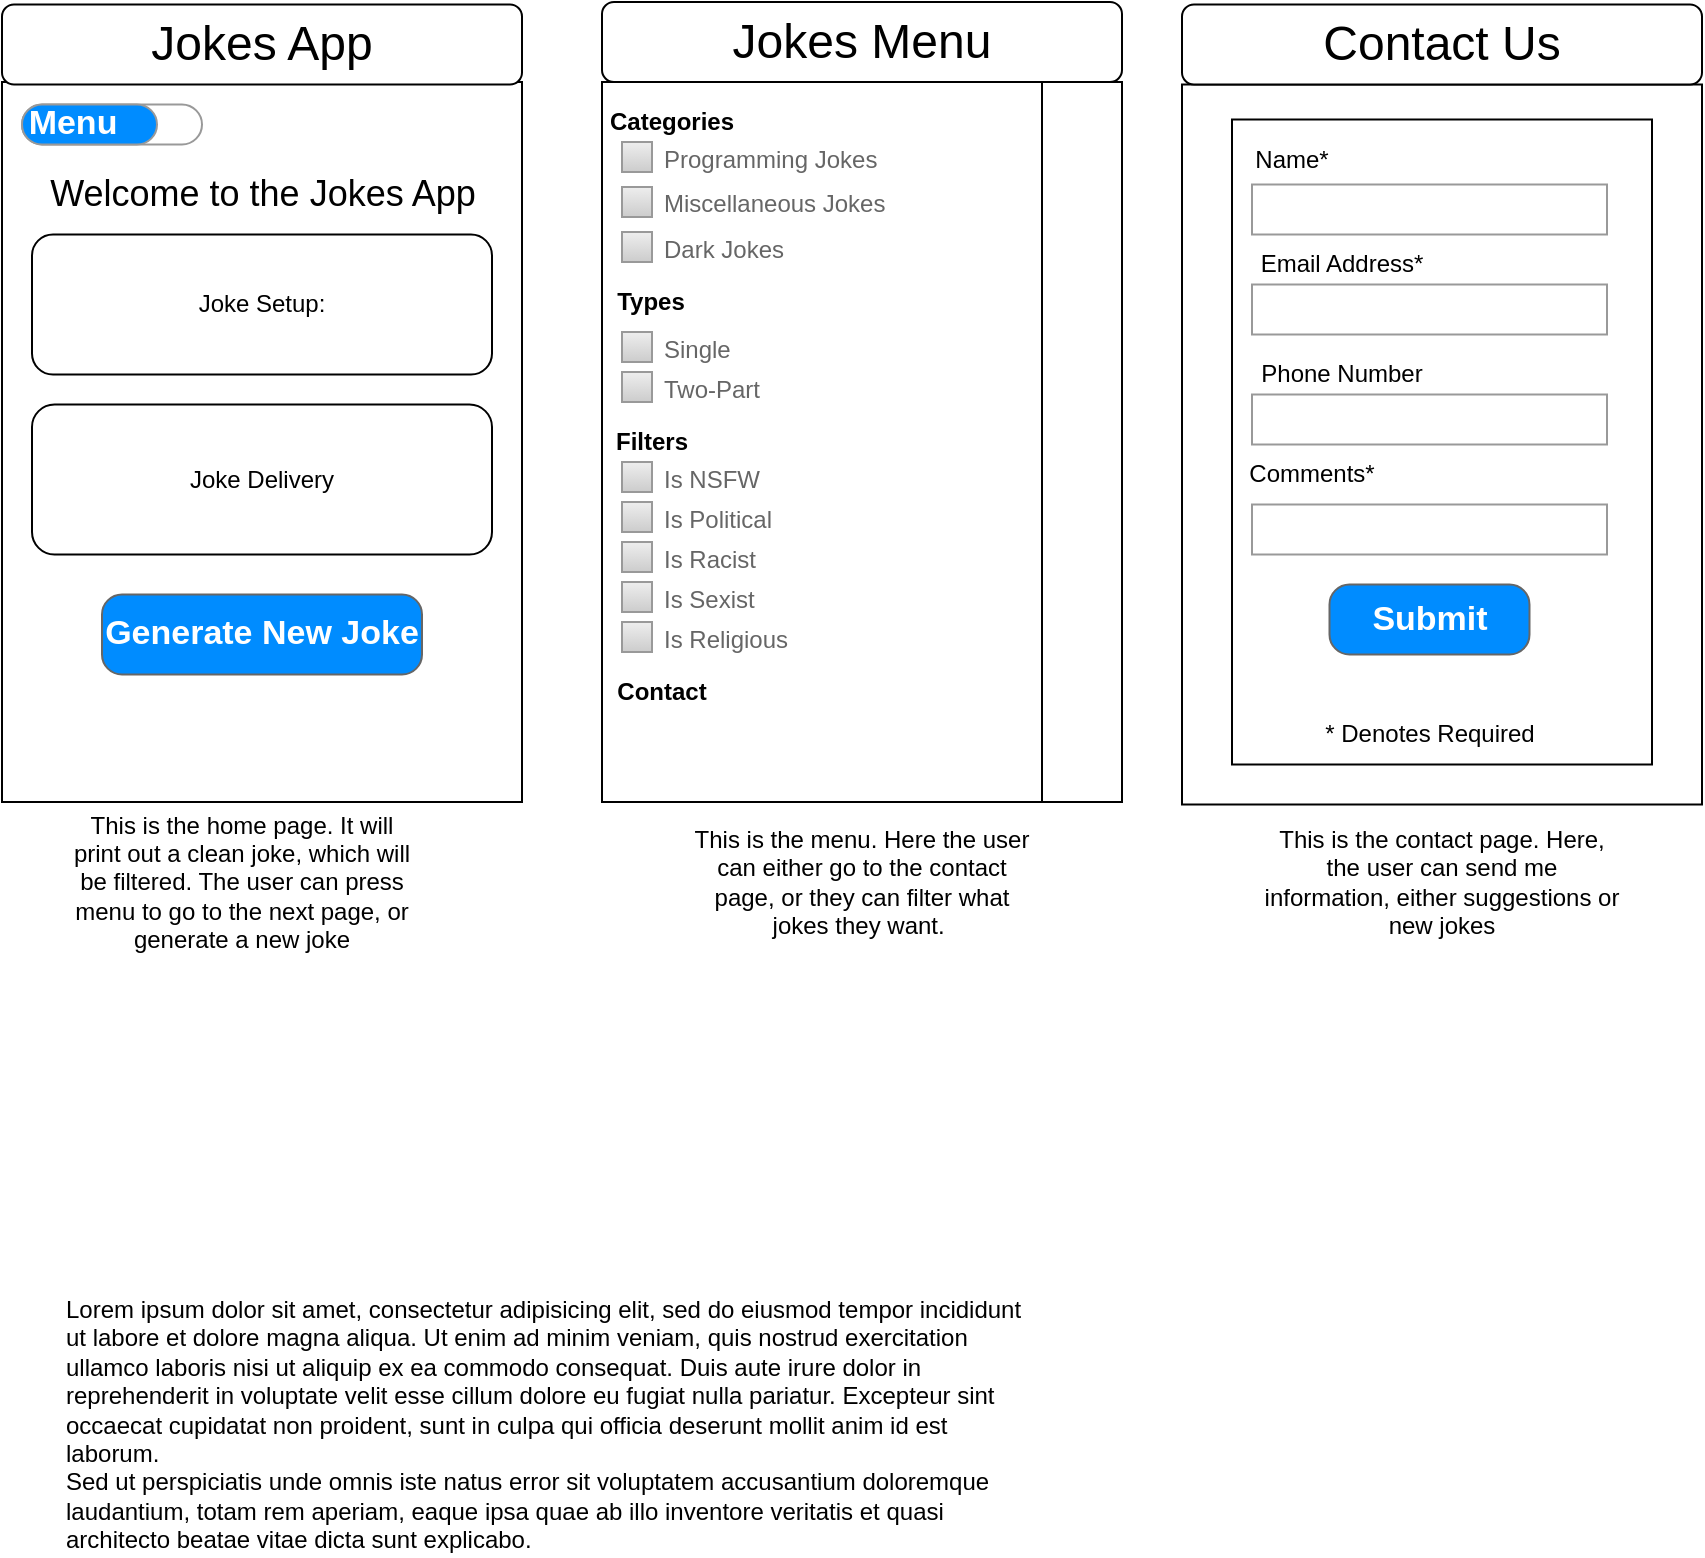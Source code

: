 <mxfile version="12.7.9" type="onedrive"><diagram name="Page-1" id="2cc2dc42-3aac-f2a9-1cec-7a8b7cbee084"><mxGraphModel dx="1278" dy="530" grid="1" gridSize="10" guides="1" tooltips="1" connect="1" arrows="1" fold="1" page="1" pageScale="1" pageWidth="1100" pageHeight="850" background="#ffffff" math="0" shadow="0"><root><mxCell id="0"/><mxCell id="1" parent="0"/><mxCell id="6Kk2p1zD71HgN-9Py1d1-188" value="" style="rounded=0;whiteSpace=wrap;html=1;" vertex="1" parent="1"><mxGeometry x="270" y="100" width="260" height="360" as="geometry"/></mxCell><mxCell id="6Kk2p1zD71HgN-9Py1d1-187" value="" style="rounded=0;whiteSpace=wrap;html=1;" vertex="1" parent="1"><mxGeometry x="860" y="101.25" width="260" height="360" as="geometry"/></mxCell><mxCell id="7026571954dc6520-36" value="Lorem ipsum dolor sit amet, consectetur adipisicing elit, sed do eiusmod tempor incididunt ut labore et dolore magna aliqua. Ut enim ad minim veniam, quis nostrud exercitation ullamco laboris nisi ut aliquip ex ea commodo consequat. Duis aute irure dolor in reprehenderit in voluptate velit esse cillum dolore eu fugiat nulla pariatur. Excepteur sint occaecat cupidatat non proident, sunt in culpa qui officia deserunt mollit anim id est laborum.&lt;br&gt;Sed ut perspiciatis unde omnis iste natus error sit voluptatem accusantium doloremque laudantium, totam rem aperiam, eaque ipsa quae ab illo inventore veritatis et quasi architecto beatae vitae dicta sunt explicabo.&amp;nbsp;" style="text;spacingTop=-5;whiteSpace=wrap;html=1;align=left;fontSize=12;fontFamily=Helvetica;fillColor=none;strokeColor=none;rounded=0;shadow=1;labelBackgroundColor=none;" parent="1" vertex="1"><mxGeometry x="300" y="705" width="490" height="125" as="geometry"/></mxCell><mxCell id="6Kk2p1zD71HgN-9Py1d1-3" value="&lt;font style=&quot;font-size: 24px&quot;&gt;Jokes App&lt;/font&gt;" style="rounded=1;whiteSpace=wrap;html=1;" vertex="1" parent="1"><mxGeometry x="270" y="61.25" width="260" height="40" as="geometry"/></mxCell><mxCell id="6Kk2p1zD71HgN-9Py1d1-6" value="&lt;font style=&quot;font-size: 18px&quot;&gt;Welcome to the Jokes App&lt;/font&gt;" style="text;html=1;strokeColor=none;fillColor=none;align=center;verticalAlign=middle;whiteSpace=wrap;rounded=0;" vertex="1" parent="1"><mxGeometry x="287.5" y="146.25" width="225" height="20" as="geometry"/></mxCell><mxCell id="6Kk2p1zD71HgN-9Py1d1-8" value="Generate New Joke" style="strokeWidth=1;shadow=0;dashed=0;align=center;html=1;shape=mxgraph.mockup.buttons.button;strokeColor=#666666;fontColor=#ffffff;mainText=;buttonStyle=round;fontSize=17;fontStyle=1;fillColor=#008cff;whiteSpace=wrap;" vertex="1" parent="1"><mxGeometry x="320" y="356.25" width="160" height="40" as="geometry"/></mxCell><mxCell id="6Kk2p1zD71HgN-9Py1d1-9" value="Joke Setup:" style="rounded=1;whiteSpace=wrap;html=1;" vertex="1" parent="1"><mxGeometry x="285" y="176.25" width="230" height="70" as="geometry"/></mxCell><mxCell id="6Kk2p1zD71HgN-9Py1d1-11" value="Joke Delivery" style="rounded=1;whiteSpace=wrap;html=1;" vertex="1" parent="1"><mxGeometry x="285" y="261.25" width="230" height="75" as="geometry"/></mxCell><mxCell id="6Kk2p1zD71HgN-9Py1d1-38" value="&lt;font style=&quot;font-size: 24px&quot;&gt;Jokes Menu&lt;/font&gt;" style="rounded=1;whiteSpace=wrap;html=1;" vertex="1" parent="1"><mxGeometry x="570" y="60" width="260" height="40" as="geometry"/></mxCell><mxCell id="6Kk2p1zD71HgN-9Py1d1-39" value="" style="rounded=0;whiteSpace=wrap;html=1;" vertex="1" parent="1"><mxGeometry x="570" y="100" width="260" height="360" as="geometry"/></mxCell><mxCell id="6Kk2p1zD71HgN-9Py1d1-41" value="" style="rounded=0;whiteSpace=wrap;html=1;" vertex="1" parent="1"><mxGeometry x="570" y="100" width="220" height="360" as="geometry"/></mxCell><mxCell id="6Kk2p1zD71HgN-9Py1d1-42" value="&lt;b&gt;Categories&lt;/b&gt;" style="text;html=1;strokeColor=none;fillColor=none;align=center;verticalAlign=middle;whiteSpace=wrap;rounded=0;" vertex="1" parent="1"><mxGeometry x="570" y="110" width="70" height="20" as="geometry"/></mxCell><mxCell id="6Kk2p1zD71HgN-9Py1d1-43" value="&lt;b&gt;Filters&lt;/b&gt;" style="text;html=1;strokeColor=none;fillColor=none;align=center;verticalAlign=middle;whiteSpace=wrap;rounded=0;" vertex="1" parent="1"><mxGeometry x="570" y="270" width="50" height="20" as="geometry"/></mxCell><mxCell id="6Kk2p1zD71HgN-9Py1d1-55" value="&lt;b&gt;Types&lt;/b&gt;" style="text;html=1;strokeColor=none;fillColor=none;align=center;verticalAlign=middle;whiteSpace=wrap;rounded=0;" vertex="1" parent="1"><mxGeometry x="567.5" y="200" width="52.5" height="20" as="geometry"/></mxCell><mxCell id="6Kk2p1zD71HgN-9Py1d1-87" value="&lt;font style=&quot;font-size: 12px&quot;&gt;Programming Jokes&lt;/font&gt;" style="strokeWidth=1;shadow=0;dashed=0;align=center;html=1;shape=mxgraph.mockup.forms.rrect;rSize=0;fillColor=#eeeeee;strokeColor=#999999;gradientColor=#cccccc;align=left;spacingLeft=4;fontSize=17;fontColor=#666666;labelPosition=right;" vertex="1" parent="1"><mxGeometry x="580" y="130" width="15" height="15" as="geometry"/></mxCell><mxCell id="6Kk2p1zD71HgN-9Py1d1-90" value="&lt;font style=&quot;font-size: 12px&quot;&gt;Miscellaneous Jokes&lt;/font&gt;" style="strokeWidth=1;shadow=0;dashed=0;align=center;html=1;shape=mxgraph.mockup.forms.rrect;rSize=0;fillColor=#eeeeee;strokeColor=#999999;gradientColor=#cccccc;align=left;spacingLeft=4;fontSize=17;fontColor=#666666;labelPosition=right;" vertex="1" parent="1"><mxGeometry x="580" y="152.5" width="15" height="15" as="geometry"/></mxCell><mxCell id="6Kk2p1zD71HgN-9Py1d1-91" value="&lt;font style=&quot;font-size: 12px&quot;&gt;Dark Jokes&lt;/font&gt;" style="strokeWidth=1;shadow=0;dashed=0;align=center;html=1;shape=mxgraph.mockup.forms.rrect;rSize=0;fillColor=#eeeeee;strokeColor=#999999;gradientColor=#cccccc;align=left;spacingLeft=4;fontSize=17;fontColor=#666666;labelPosition=right;" vertex="1" parent="1"><mxGeometry x="580" y="175" width="15" height="15" as="geometry"/></mxCell><mxCell id="6Kk2p1zD71HgN-9Py1d1-97" value="&lt;font style=&quot;font-size: 12px&quot;&gt;Single&lt;/font&gt;" style="strokeWidth=1;shadow=0;dashed=0;align=center;html=1;shape=mxgraph.mockup.forms.rrect;rSize=0;fillColor=#eeeeee;strokeColor=#999999;gradientColor=#cccccc;align=left;spacingLeft=4;fontSize=17;fontColor=#666666;labelPosition=right;" vertex="1" parent="1"><mxGeometry x="580" y="225" width="15" height="15" as="geometry"/></mxCell><mxCell id="6Kk2p1zD71HgN-9Py1d1-98" value="&lt;font style=&quot;font-size: 12px&quot;&gt;Two-Part&lt;/font&gt;" style="strokeWidth=1;shadow=0;dashed=0;align=center;html=1;shape=mxgraph.mockup.forms.rrect;rSize=0;fillColor=#eeeeee;strokeColor=#999999;gradientColor=#cccccc;align=left;spacingLeft=4;fontSize=17;fontColor=#666666;labelPosition=right;" vertex="1" parent="1"><mxGeometry x="580" y="245" width="15" height="15" as="geometry"/></mxCell><mxCell id="6Kk2p1zD71HgN-9Py1d1-101" value="&lt;font style=&quot;font-size: 12px&quot;&gt;Is NSFW&lt;/font&gt;" style="strokeWidth=1;shadow=0;dashed=0;align=center;html=1;shape=mxgraph.mockup.forms.rrect;rSize=0;fillColor=#eeeeee;strokeColor=#999999;gradientColor=#cccccc;align=left;spacingLeft=4;fontSize=17;fontColor=#666666;labelPosition=right;" vertex="1" parent="1"><mxGeometry x="580" y="290" width="15" height="15" as="geometry"/></mxCell><mxCell id="6Kk2p1zD71HgN-9Py1d1-102" value="&lt;font style=&quot;font-size: 12px&quot;&gt;Is Political&lt;/font&gt;" style="strokeWidth=1;shadow=0;dashed=0;align=center;html=1;shape=mxgraph.mockup.forms.rrect;rSize=0;fillColor=#eeeeee;strokeColor=#999999;gradientColor=#cccccc;align=left;spacingLeft=4;fontSize=17;fontColor=#666666;labelPosition=right;" vertex="1" parent="1"><mxGeometry x="580" y="310" width="15" height="15" as="geometry"/></mxCell><mxCell id="6Kk2p1zD71HgN-9Py1d1-103" value="&lt;font style=&quot;font-size: 12px&quot;&gt;Is Racist&lt;/font&gt;" style="strokeWidth=1;shadow=0;dashed=0;align=center;html=1;shape=mxgraph.mockup.forms.rrect;rSize=0;fillColor=#eeeeee;strokeColor=#999999;gradientColor=#cccccc;align=left;spacingLeft=4;fontSize=17;fontColor=#666666;labelPosition=right;" vertex="1" parent="1"><mxGeometry x="580" y="330" width="15" height="15" as="geometry"/></mxCell><mxCell id="6Kk2p1zD71HgN-9Py1d1-108" value="&lt;font style=&quot;font-size: 12px&quot;&gt;Is Sexist&lt;/font&gt;" style="strokeWidth=1;shadow=0;dashed=0;align=center;html=1;shape=mxgraph.mockup.forms.rrect;rSize=0;fillColor=#eeeeee;strokeColor=#999999;gradientColor=#cccccc;align=left;spacingLeft=4;fontSize=17;fontColor=#666666;labelPosition=right;" vertex="1" parent="1"><mxGeometry x="580" y="350" width="15" height="15" as="geometry"/></mxCell><mxCell id="6Kk2p1zD71HgN-9Py1d1-109" value="&lt;font style=&quot;font-size: 12px&quot;&gt;Is Religious&lt;/font&gt;" style="strokeWidth=1;shadow=0;dashed=0;align=center;html=1;shape=mxgraph.mockup.forms.rrect;rSize=0;fillColor=#eeeeee;strokeColor=#999999;gradientColor=#cccccc;align=left;spacingLeft=4;fontSize=17;fontColor=#666666;labelPosition=right;" vertex="1" parent="1"><mxGeometry x="580" y="370" width="15" height="15" as="geometry"/></mxCell><mxCell id="6Kk2p1zD71HgN-9Py1d1-110" value="&lt;b&gt;Contact&lt;/b&gt;" style="text;html=1;strokeColor=none;fillColor=none;align=center;verticalAlign=middle;whiteSpace=wrap;rounded=0;" vertex="1" parent="1"><mxGeometry x="570" y="395" width="60" height="20" as="geometry"/></mxCell><mxCell id="6Kk2p1zD71HgN-9Py1d1-119" value="Menu" style="strokeWidth=1;shadow=0;dashed=0;align=center;html=1;shape=mxgraph.mockup.buttons.onOffButton;gradientColor=none;strokeColor=#999999;buttonState=on;fillColor2=#008cff;fontColor=#ffffff;fontSize=17;mainText=;spacingRight=40;fontStyle=1;" vertex="1" parent="1"><mxGeometry x="280" y="111.25" width="90" height="20" as="geometry"/></mxCell><mxCell id="6Kk2p1zD71HgN-9Py1d1-173" value="" style="rounded=0;whiteSpace=wrap;html=1;" vertex="1" parent="1"><mxGeometry x="885" y="118.75" width="210" height="322.5" as="geometry"/></mxCell><mxCell id="6Kk2p1zD71HgN-9Py1d1-172" value="" style="strokeWidth=1;shadow=0;dashed=0;align=center;html=1;shape=mxgraph.mockup.forms.rrect;rSize=0;strokeColor=#999999;fontColor=#666666;align=left;spacingLeft=5;resizeWidth=1;" vertex="1" parent="1"><mxGeometry x="895" y="151.25" width="177.5" height="25" as="geometry"><mxPoint x="10" y="60" as="offset"/></mxGeometry></mxCell><mxCell id="6Kk2p1zD71HgN-9Py1d1-174" value="Name*" style="text;html=1;strokeColor=none;fillColor=none;align=center;verticalAlign=middle;whiteSpace=wrap;rounded=0;" vertex="1" parent="1"><mxGeometry x="895" y="129.25" width="40" height="20" as="geometry"/></mxCell><mxCell id="6Kk2p1zD71HgN-9Py1d1-175" value="Email Address*" style="text;html=1;strokeColor=none;fillColor=none;align=center;verticalAlign=middle;whiteSpace=wrap;rounded=0;" vertex="1" parent="1"><mxGeometry x="895" y="181.25" width="90" height="20" as="geometry"/></mxCell><mxCell id="6Kk2p1zD71HgN-9Py1d1-177" value="" style="strokeWidth=1;shadow=0;dashed=0;align=center;html=1;shape=mxgraph.mockup.forms.rrect;rSize=0;strokeColor=#999999;fontColor=#666666;align=left;spacingLeft=5;resizeWidth=1;" vertex="1" parent="1"><mxGeometry x="895" y="201.25" width="177.5" height="25" as="geometry"><mxPoint x="10" y="60" as="offset"/></mxGeometry></mxCell><mxCell id="6Kk2p1zD71HgN-9Py1d1-178" value="" style="strokeWidth=1;shadow=0;dashed=0;align=center;html=1;shape=mxgraph.mockup.forms.rrect;rSize=0;strokeColor=#999999;fontColor=#666666;align=left;spacingLeft=5;resizeWidth=1;" vertex="1" parent="1"><mxGeometry x="895" y="256.25" width="177.5" height="25" as="geometry"><mxPoint x="10" y="60" as="offset"/></mxGeometry></mxCell><mxCell id="6Kk2p1zD71HgN-9Py1d1-179" value="Phone Number" style="text;html=1;strokeColor=none;fillColor=none;align=center;verticalAlign=middle;whiteSpace=wrap;rounded=0;" vertex="1" parent="1"><mxGeometry x="895" y="236.25" width="90" height="20" as="geometry"/></mxCell><mxCell id="6Kk2p1zD71HgN-9Py1d1-181" value="Comments*" style="text;html=1;strokeColor=none;fillColor=none;align=center;verticalAlign=middle;whiteSpace=wrap;rounded=0;" vertex="1" parent="1"><mxGeometry x="905" y="286.25" width="40" height="20" as="geometry"/></mxCell><mxCell id="6Kk2p1zD71HgN-9Py1d1-182" value="" style="strokeWidth=1;shadow=0;dashed=0;align=center;html=1;shape=mxgraph.mockup.forms.rrect;rSize=0;strokeColor=#999999;fontColor=#666666;align=left;spacingLeft=5;resizeWidth=1;" vertex="1" parent="1"><mxGeometry x="895" y="311.25" width="177.5" height="25" as="geometry"><mxPoint x="10" y="60" as="offset"/></mxGeometry></mxCell><mxCell id="6Kk2p1zD71HgN-9Py1d1-184" value="Submit" style="strokeWidth=1;shadow=0;dashed=0;align=center;html=1;shape=mxgraph.mockup.buttons.button;strokeColor=#666666;fontColor=#ffffff;mainText=;buttonStyle=round;fontSize=17;fontStyle=1;fillColor=#008cff;whiteSpace=wrap;" vertex="1" parent="1"><mxGeometry x="933.75" y="351.25" width="100" height="35" as="geometry"/></mxCell><mxCell id="6Kk2p1zD71HgN-9Py1d1-185" value="* Denotes Required" style="text;html=1;strokeColor=none;fillColor=none;align=center;verticalAlign=middle;whiteSpace=wrap;rounded=0;" vertex="1" parent="1"><mxGeometry x="923.75" y="416.25" width="120" height="20" as="geometry"/></mxCell><mxCell id="6Kk2p1zD71HgN-9Py1d1-186" value="&lt;font style=&quot;font-size: 24px&quot;&gt;Contact Us&lt;/font&gt;" style="rounded=1;whiteSpace=wrap;html=1;" vertex="1" parent="1"><mxGeometry x="860" y="61.25" width="260" height="40" as="geometry"/></mxCell><mxCell id="6Kk2p1zD71HgN-9Py1d1-196" value="This is the home page. It will print out a clean joke, which will be filtered. The user can press menu to go to the next page, or generate a new joke" style="text;html=1;strokeColor=none;fillColor=none;align=center;verticalAlign=middle;whiteSpace=wrap;rounded=0;" vertex="1" parent="1"><mxGeometry x="300" y="490" width="180" height="20" as="geometry"/></mxCell><mxCell id="6Kk2p1zD71HgN-9Py1d1-197" value="This is the menu. Here the user can either go to the contact page, or they can filter what jokes they want.&amp;nbsp;" style="text;html=1;strokeColor=none;fillColor=none;align=center;verticalAlign=middle;whiteSpace=wrap;rounded=0;" vertex="1" parent="1"><mxGeometry x="610" y="490" width="180" height="20" as="geometry"/></mxCell><mxCell id="6Kk2p1zD71HgN-9Py1d1-199" value="This is the contact page. Here, the user can send me information, either suggestions or new jokes" style="text;html=1;strokeColor=none;fillColor=none;align=center;verticalAlign=middle;whiteSpace=wrap;rounded=0;" vertex="1" parent="1"><mxGeometry x="900" y="490" width="180" height="20" as="geometry"/></mxCell></root></mxGraphModel></diagram></mxfile>